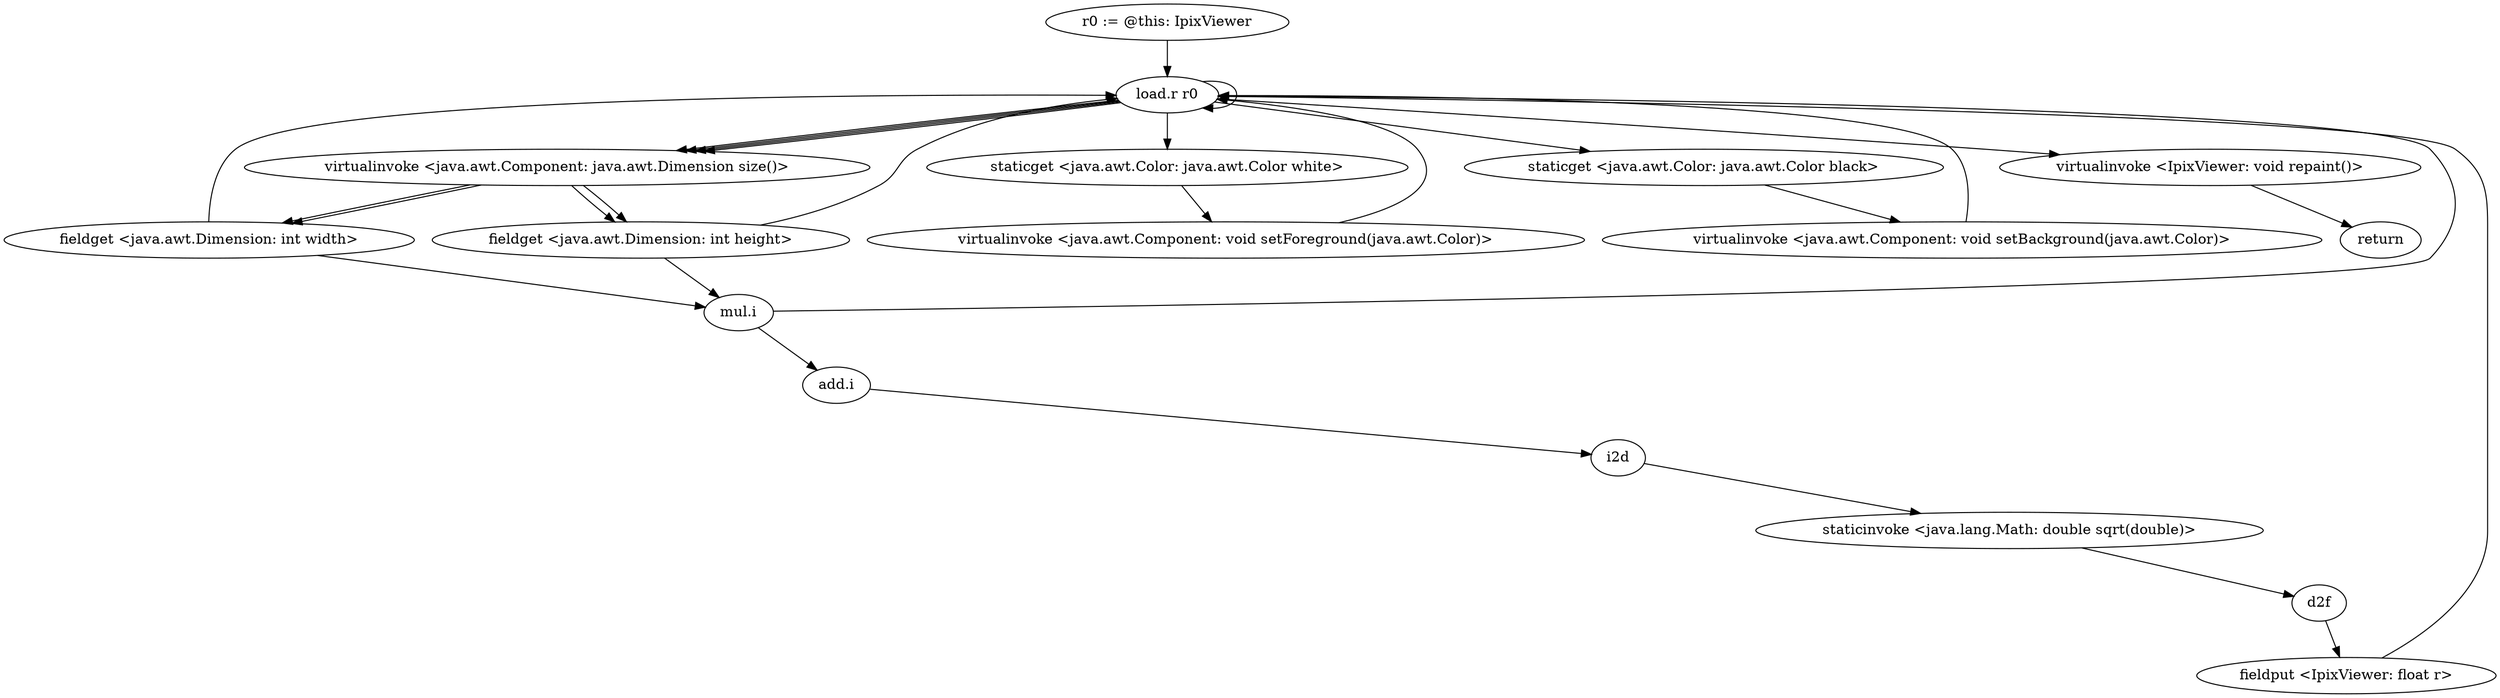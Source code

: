 digraph "" {
    "r0 := @this: IpixViewer"
    "load.r r0"
    "r0 := @this: IpixViewer"->"load.r r0";
    "load.r r0"->"load.r r0";
    "virtualinvoke <java.awt.Component: java.awt.Dimension size()>"
    "load.r r0"->"virtualinvoke <java.awt.Component: java.awt.Dimension size()>";
    "fieldget <java.awt.Dimension: int width>"
    "virtualinvoke <java.awt.Component: java.awt.Dimension size()>"->"fieldget <java.awt.Dimension: int width>";
    "fieldget <java.awt.Dimension: int width>"->"load.r r0";
    "load.r r0"->"virtualinvoke <java.awt.Component: java.awt.Dimension size()>";
    "virtualinvoke <java.awt.Component: java.awt.Dimension size()>"->"fieldget <java.awt.Dimension: int width>";
    "mul.i"
    "fieldget <java.awt.Dimension: int width>"->"mul.i";
    "mul.i"->"load.r r0";
    "load.r r0"->"virtualinvoke <java.awt.Component: java.awt.Dimension size()>";
    "fieldget <java.awt.Dimension: int height>"
    "virtualinvoke <java.awt.Component: java.awt.Dimension size()>"->"fieldget <java.awt.Dimension: int height>";
    "fieldget <java.awt.Dimension: int height>"->"load.r r0";
    "load.r r0"->"virtualinvoke <java.awt.Component: java.awt.Dimension size()>";
    "virtualinvoke <java.awt.Component: java.awt.Dimension size()>"->"fieldget <java.awt.Dimension: int height>";
    "fieldget <java.awt.Dimension: int height>"->"mul.i";
    "add.i"
    "mul.i"->"add.i";
    "i2d"
    "add.i"->"i2d";
    "staticinvoke <java.lang.Math: double sqrt(double)>"
    "i2d"->"staticinvoke <java.lang.Math: double sqrt(double)>";
    "d2f"
    "staticinvoke <java.lang.Math: double sqrt(double)>"->"d2f";
    "fieldput <IpixViewer: float r>"
    "d2f"->"fieldput <IpixViewer: float r>";
    "fieldput <IpixViewer: float r>"->"load.r r0";
    "staticget <java.awt.Color: java.awt.Color white>"
    "load.r r0"->"staticget <java.awt.Color: java.awt.Color white>";
    "virtualinvoke <java.awt.Component: void setForeground(java.awt.Color)>"
    "staticget <java.awt.Color: java.awt.Color white>"->"virtualinvoke <java.awt.Component: void setForeground(java.awt.Color)>";
    "virtualinvoke <java.awt.Component: void setForeground(java.awt.Color)>"->"load.r r0";
    "staticget <java.awt.Color: java.awt.Color black>"
    "load.r r0"->"staticget <java.awt.Color: java.awt.Color black>";
    "virtualinvoke <java.awt.Component: void setBackground(java.awt.Color)>"
    "staticget <java.awt.Color: java.awt.Color black>"->"virtualinvoke <java.awt.Component: void setBackground(java.awt.Color)>";
    "virtualinvoke <java.awt.Component: void setBackground(java.awt.Color)>"->"load.r r0";
    "virtualinvoke <IpixViewer: void repaint()>"
    "load.r r0"->"virtualinvoke <IpixViewer: void repaint()>";
    "return"
    "virtualinvoke <IpixViewer: void repaint()>"->"return";
}
